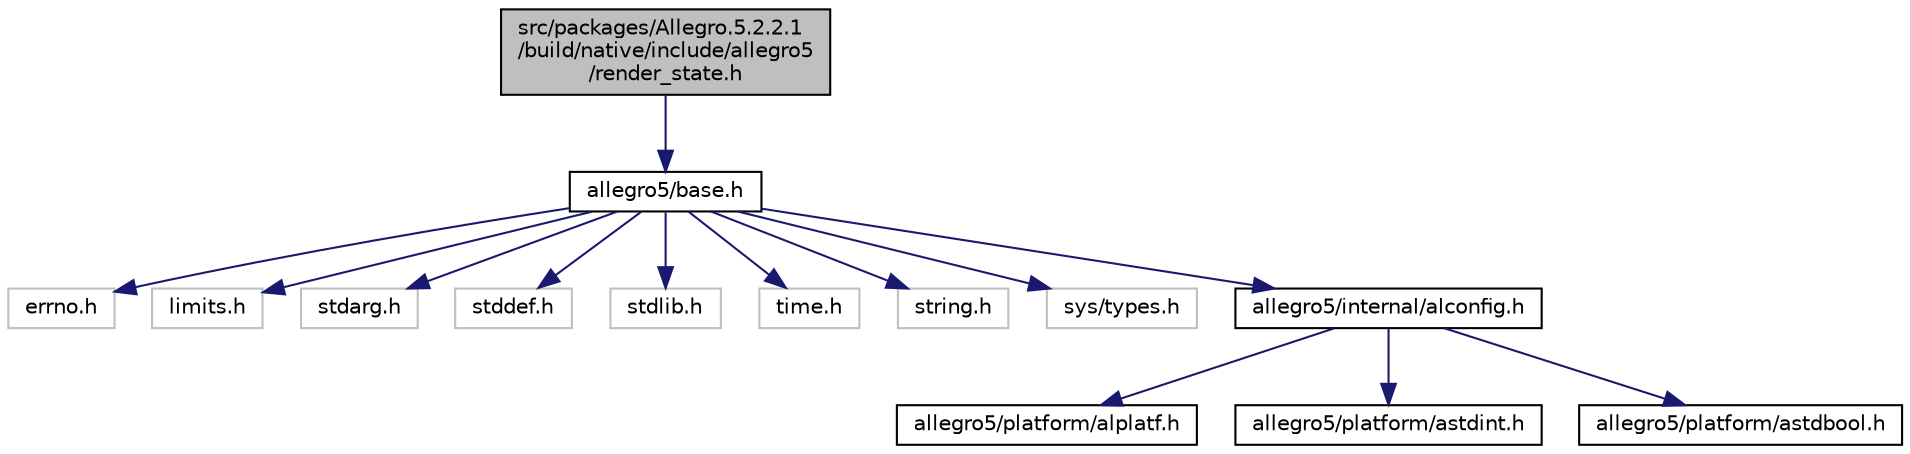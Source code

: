 digraph "src/packages/Allegro.5.2.2.1/build/native/include/allegro5/render_state.h"
{
  edge [fontname="Helvetica",fontsize="10",labelfontname="Helvetica",labelfontsize="10"];
  node [fontname="Helvetica",fontsize="10",shape=record];
  Node0 [label="src/packages/Allegro.5.2.2.1\l/build/native/include/allegro5\l/render_state.h",height=0.2,width=0.4,color="black", fillcolor="grey75", style="filled", fontcolor="black"];
  Node0 -> Node1 [color="midnightblue",fontsize="10",style="solid",fontname="Helvetica"];
  Node1 [label="allegro5/base.h",height=0.2,width=0.4,color="black", fillcolor="white", style="filled",URL="$base_8h.html"];
  Node1 -> Node2 [color="midnightblue",fontsize="10",style="solid",fontname="Helvetica"];
  Node2 [label="errno.h",height=0.2,width=0.4,color="grey75", fillcolor="white", style="filled"];
  Node1 -> Node3 [color="midnightblue",fontsize="10",style="solid",fontname="Helvetica"];
  Node3 [label="limits.h",height=0.2,width=0.4,color="grey75", fillcolor="white", style="filled"];
  Node1 -> Node4 [color="midnightblue",fontsize="10",style="solid",fontname="Helvetica"];
  Node4 [label="stdarg.h",height=0.2,width=0.4,color="grey75", fillcolor="white", style="filled"];
  Node1 -> Node5 [color="midnightblue",fontsize="10",style="solid",fontname="Helvetica"];
  Node5 [label="stddef.h",height=0.2,width=0.4,color="grey75", fillcolor="white", style="filled"];
  Node1 -> Node6 [color="midnightblue",fontsize="10",style="solid",fontname="Helvetica"];
  Node6 [label="stdlib.h",height=0.2,width=0.4,color="grey75", fillcolor="white", style="filled"];
  Node1 -> Node7 [color="midnightblue",fontsize="10",style="solid",fontname="Helvetica"];
  Node7 [label="time.h",height=0.2,width=0.4,color="grey75", fillcolor="white", style="filled"];
  Node1 -> Node8 [color="midnightblue",fontsize="10",style="solid",fontname="Helvetica"];
  Node8 [label="string.h",height=0.2,width=0.4,color="grey75", fillcolor="white", style="filled"];
  Node1 -> Node9 [color="midnightblue",fontsize="10",style="solid",fontname="Helvetica"];
  Node9 [label="sys/types.h",height=0.2,width=0.4,color="grey75", fillcolor="white", style="filled"];
  Node1 -> Node10 [color="midnightblue",fontsize="10",style="solid",fontname="Helvetica"];
  Node10 [label="allegro5/internal/alconfig.h",height=0.2,width=0.4,color="black", fillcolor="white", style="filled",URL="$alconfig_8h.html"];
  Node10 -> Node11 [color="midnightblue",fontsize="10",style="solid",fontname="Helvetica"];
  Node11 [label="allegro5/platform/alplatf.h",height=0.2,width=0.4,color="black", fillcolor="white", style="filled",URL="$alplatf_8h.html"];
  Node10 -> Node12 [color="midnightblue",fontsize="10",style="solid",fontname="Helvetica"];
  Node12 [label="allegro5/platform/astdint.h",height=0.2,width=0.4,color="black", fillcolor="white", style="filled",URL="$astdint_8h.html"];
  Node10 -> Node13 [color="midnightblue",fontsize="10",style="solid",fontname="Helvetica"];
  Node13 [label="allegro5/platform/astdbool.h",height=0.2,width=0.4,color="black", fillcolor="white", style="filled",URL="$astdbool_8h.html"];
}
